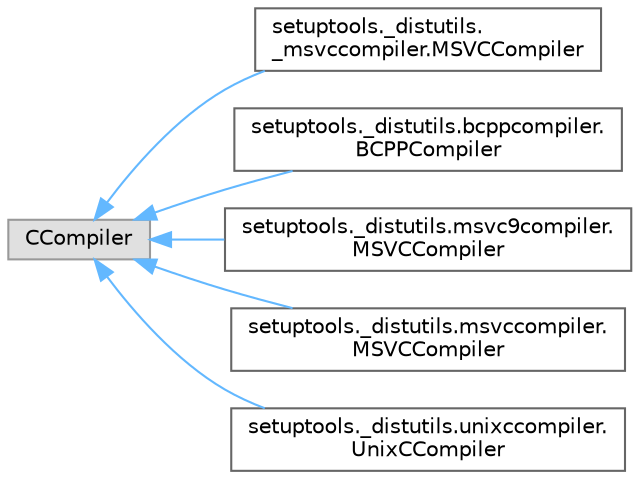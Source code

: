 digraph "Graphical Class Hierarchy"
{
 // LATEX_PDF_SIZE
  bgcolor="transparent";
  edge [fontname=Helvetica,fontsize=10,labelfontname=Helvetica,labelfontsize=10];
  node [fontname=Helvetica,fontsize=10,shape=box,height=0.2,width=0.4];
  rankdir="LR";
  Node0 [id="Node000000",label="CCompiler",height=0.2,width=0.4,color="grey60", fillcolor="#E0E0E0", style="filled",tooltip=" "];
  Node0 -> Node1 [id="edge957_Node000000_Node000001",dir="back",color="steelblue1",style="solid",tooltip=" "];
  Node1 [id="Node000001",label="setuptools._distutils.\l_msvccompiler.MSVCCompiler",height=0.2,width=0.4,color="grey40", fillcolor="white", style="filled",URL="$classsetuptools_1_1__distutils_1_1__msvccompiler_1_1_m_s_v_c_compiler.html",tooltip=" "];
  Node0 -> Node2 [id="edge958_Node000000_Node000002",dir="back",color="steelblue1",style="solid",tooltip=" "];
  Node2 [id="Node000002",label="setuptools._distutils.bcppcompiler.\lBCPPCompiler",height=0.2,width=0.4,color="grey40", fillcolor="white", style="filled",URL="$classsetuptools_1_1__distutils_1_1bcppcompiler_1_1_b_c_p_p_compiler.html",tooltip=" "];
  Node0 -> Node3 [id="edge959_Node000000_Node000003",dir="back",color="steelblue1",style="solid",tooltip=" "];
  Node3 [id="Node000003",label="setuptools._distutils.msvc9compiler.\lMSVCCompiler",height=0.2,width=0.4,color="grey40", fillcolor="white", style="filled",URL="$classsetuptools_1_1__distutils_1_1msvc9compiler_1_1_m_s_v_c_compiler.html",tooltip=" "];
  Node0 -> Node4 [id="edge960_Node000000_Node000004",dir="back",color="steelblue1",style="solid",tooltip=" "];
  Node4 [id="Node000004",label="setuptools._distutils.msvccompiler.\lMSVCCompiler",height=0.2,width=0.4,color="grey40", fillcolor="white", style="filled",URL="$classsetuptools_1_1__distutils_1_1msvccompiler_1_1_m_s_v_c_compiler.html",tooltip=" "];
  Node0 -> Node5 [id="edge961_Node000000_Node000005",dir="back",color="steelblue1",style="solid",tooltip=" "];
  Node5 [id="Node000005",label="setuptools._distutils.unixccompiler.\lUnixCCompiler",height=0.2,width=0.4,color="grey40", fillcolor="white", style="filled",URL="$classsetuptools_1_1__distutils_1_1unixccompiler_1_1_unix_c_compiler.html",tooltip=" "];
}
